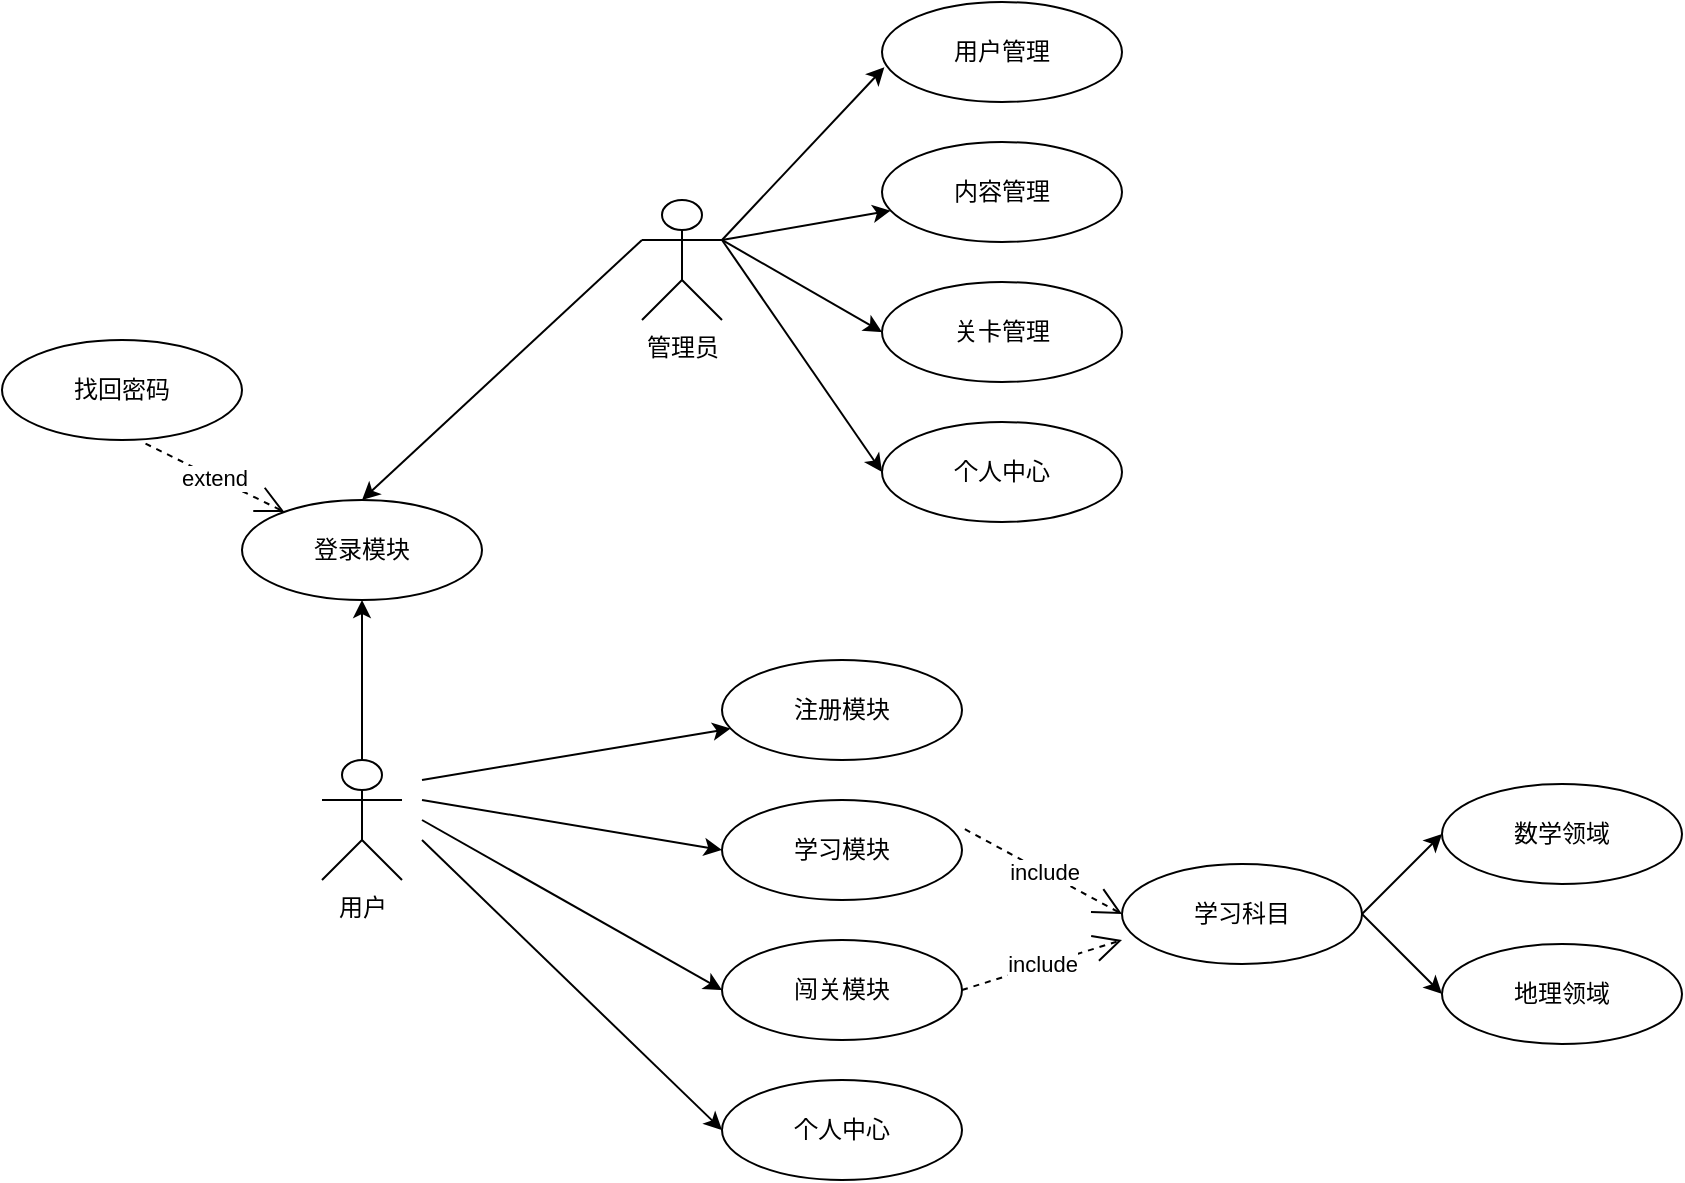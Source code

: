 <mxfile version="23.0.2" type="github" pages="3">
  <diagram name="初始用例图" id="rtrpxE1vS2OcSsSJXhOX">
    <mxGraphModel dx="1877" dy="1691" grid="1" gridSize="10" guides="1" tooltips="1" connect="1" arrows="1" fold="1" page="1" pageScale="1" pageWidth="827" pageHeight="1169" math="0" shadow="0">
      <root>
        <mxCell id="0" />
        <mxCell id="1" parent="0" />
        <mxCell id="u_ll8zvJGMFNzH4_fjb6-5" style="edgeStyle=orthogonalEdgeStyle;rounded=0;orthogonalLoop=1;jettySize=auto;html=1;exitX=0.5;exitY=0;exitDx=0;exitDy=0;exitPerimeter=0;" edge="1" parent="1" source="u_ll8zvJGMFNzH4_fjb6-1" target="u_ll8zvJGMFNzH4_fjb6-4">
          <mxGeometry relative="1" as="geometry" />
        </mxCell>
        <mxCell id="u_ll8zvJGMFNzH4_fjb6-13" style="rounded=0;orthogonalLoop=1;jettySize=auto;html=1;" edge="1" parent="1" target="u_ll8zvJGMFNzH4_fjb6-10">
          <mxGeometry relative="1" as="geometry">
            <mxPoint x="170" y="330" as="sourcePoint" />
          </mxGeometry>
        </mxCell>
        <mxCell id="u_ll8zvJGMFNzH4_fjb6-17" style="edgeStyle=none;shape=connector;rounded=0;orthogonalLoop=1;jettySize=auto;html=1;entryX=0;entryY=0.5;entryDx=0;entryDy=0;labelBackgroundColor=default;strokeColor=default;align=center;verticalAlign=middle;fontFamily=Helvetica;fontSize=11;fontColor=default;endArrow=classic;" edge="1" parent="1" target="u_ll8zvJGMFNzH4_fjb6-11">
          <mxGeometry relative="1" as="geometry">
            <mxPoint x="170" y="340" as="sourcePoint" />
          </mxGeometry>
        </mxCell>
        <mxCell id="u_ll8zvJGMFNzH4_fjb6-18" style="edgeStyle=none;shape=connector;rounded=0;orthogonalLoop=1;jettySize=auto;html=1;entryX=0;entryY=0.5;entryDx=0;entryDy=0;labelBackgroundColor=default;strokeColor=default;align=center;verticalAlign=middle;fontFamily=Helvetica;fontSize=11;fontColor=default;endArrow=classic;" edge="1" parent="1" target="u_ll8zvJGMFNzH4_fjb6-12">
          <mxGeometry relative="1" as="geometry">
            <mxPoint x="170" y="350" as="sourcePoint" />
          </mxGeometry>
        </mxCell>
        <mxCell id="u_ll8zvJGMFNzH4_fjb6-40" style="edgeStyle=none;shape=connector;rounded=0;orthogonalLoop=1;jettySize=auto;html=1;entryX=0;entryY=0.5;entryDx=0;entryDy=0;labelBackgroundColor=default;strokeColor=default;align=center;verticalAlign=middle;fontFamily=Helvetica;fontSize=11;fontColor=default;endArrow=classic;" edge="1" parent="1" target="u_ll8zvJGMFNzH4_fjb6-39">
          <mxGeometry relative="1" as="geometry">
            <mxPoint x="170" y="360" as="sourcePoint" />
          </mxGeometry>
        </mxCell>
        <mxCell id="u_ll8zvJGMFNzH4_fjb6-1" value="用户" style="shape=umlActor;verticalLabelPosition=bottom;verticalAlign=top;html=1;outlineConnect=0;" vertex="1" parent="1">
          <mxGeometry x="120" y="320" width="40" height="60" as="geometry" />
        </mxCell>
        <mxCell id="u_ll8zvJGMFNzH4_fjb6-19" style="edgeStyle=none;shape=connector;rounded=0;orthogonalLoop=1;jettySize=auto;html=1;exitX=0;exitY=0.333;exitDx=0;exitDy=0;exitPerimeter=0;entryX=0.5;entryY=0;entryDx=0;entryDy=0;labelBackgroundColor=default;strokeColor=default;align=center;verticalAlign=middle;fontFamily=Helvetica;fontSize=11;fontColor=default;endArrow=classic;" edge="1" parent="1" source="u_ll8zvJGMFNzH4_fjb6-3" target="u_ll8zvJGMFNzH4_fjb6-4">
          <mxGeometry relative="1" as="geometry" />
        </mxCell>
        <mxCell id="u_ll8zvJGMFNzH4_fjb6-24" style="edgeStyle=none;shape=connector;rounded=0;orthogonalLoop=1;jettySize=auto;html=1;exitX=1;exitY=0.333;exitDx=0;exitDy=0;exitPerimeter=0;labelBackgroundColor=default;strokeColor=default;align=center;verticalAlign=middle;fontFamily=Helvetica;fontSize=11;fontColor=default;endArrow=classic;" edge="1" parent="1" source="u_ll8zvJGMFNzH4_fjb6-3" target="u_ll8zvJGMFNzH4_fjb6-21">
          <mxGeometry relative="1" as="geometry" />
        </mxCell>
        <mxCell id="u_ll8zvJGMFNzH4_fjb6-25" style="edgeStyle=none;shape=connector;rounded=0;orthogonalLoop=1;jettySize=auto;html=1;exitX=1;exitY=0.333;exitDx=0;exitDy=0;exitPerimeter=0;entryX=0;entryY=0.5;entryDx=0;entryDy=0;labelBackgroundColor=default;strokeColor=default;align=center;verticalAlign=middle;fontFamily=Helvetica;fontSize=11;fontColor=default;endArrow=classic;" edge="1" parent="1" source="u_ll8zvJGMFNzH4_fjb6-3" target="u_ll8zvJGMFNzH4_fjb6-22">
          <mxGeometry relative="1" as="geometry" />
        </mxCell>
        <mxCell id="u_ll8zvJGMFNzH4_fjb6-42" style="edgeStyle=none;shape=connector;rounded=0;orthogonalLoop=1;jettySize=auto;html=1;exitX=1;exitY=0.333;exitDx=0;exitDy=0;exitPerimeter=0;entryX=0;entryY=0.5;entryDx=0;entryDy=0;labelBackgroundColor=default;strokeColor=default;align=center;verticalAlign=middle;fontFamily=Helvetica;fontSize=11;fontColor=default;endArrow=classic;" edge="1" parent="1" source="u_ll8zvJGMFNzH4_fjb6-3" target="u_ll8zvJGMFNzH4_fjb6-41">
          <mxGeometry relative="1" as="geometry" />
        </mxCell>
        <mxCell id="u_ll8zvJGMFNzH4_fjb6-3" value="管理员" style="shape=umlActor;verticalLabelPosition=bottom;verticalAlign=top;html=1;outlineConnect=0;" vertex="1" parent="1">
          <mxGeometry x="280" y="40" width="40" height="60" as="geometry" />
        </mxCell>
        <mxCell id="u_ll8zvJGMFNzH4_fjb6-4" value="登录模块" style="ellipse;whiteSpace=wrap;html=1;" vertex="1" parent="1">
          <mxGeometry x="80" y="190" width="120" height="50" as="geometry" />
        </mxCell>
        <mxCell id="u_ll8zvJGMFNzH4_fjb6-10" value="注册模块" style="ellipse;whiteSpace=wrap;html=1;" vertex="1" parent="1">
          <mxGeometry x="320" y="270" width="120" height="50" as="geometry" />
        </mxCell>
        <mxCell id="u_ll8zvJGMFNzH4_fjb6-11" value="学习模块" style="ellipse;whiteSpace=wrap;html=1;" vertex="1" parent="1">
          <mxGeometry x="320" y="340" width="120" height="50" as="geometry" />
        </mxCell>
        <mxCell id="u_ll8zvJGMFNzH4_fjb6-12" value="闯关模块" style="ellipse;whiteSpace=wrap;html=1;" vertex="1" parent="1">
          <mxGeometry x="320" y="410" width="120" height="50" as="geometry" />
        </mxCell>
        <mxCell id="u_ll8zvJGMFNzH4_fjb6-20" value="用户管理" style="ellipse;whiteSpace=wrap;html=1;" vertex="1" parent="1">
          <mxGeometry x="400" y="-59" width="120" height="50" as="geometry" />
        </mxCell>
        <mxCell id="u_ll8zvJGMFNzH4_fjb6-21" value="内容管理" style="ellipse;whiteSpace=wrap;html=1;" vertex="1" parent="1">
          <mxGeometry x="400" y="11" width="120" height="50" as="geometry" />
        </mxCell>
        <mxCell id="u_ll8zvJGMFNzH4_fjb6-22" value="关卡管理" style="ellipse;whiteSpace=wrap;html=1;" vertex="1" parent="1">
          <mxGeometry x="400" y="81" width="120" height="50" as="geometry" />
        </mxCell>
        <mxCell id="u_ll8zvJGMFNzH4_fjb6-23" style="edgeStyle=none;shape=connector;rounded=0;orthogonalLoop=1;jettySize=auto;html=1;exitX=1;exitY=0.333;exitDx=0;exitDy=0;exitPerimeter=0;entryX=0.01;entryY=0.652;entryDx=0;entryDy=0;entryPerimeter=0;labelBackgroundColor=default;strokeColor=default;align=center;verticalAlign=middle;fontFamily=Helvetica;fontSize=11;fontColor=default;endArrow=classic;" edge="1" parent="1" source="u_ll8zvJGMFNzH4_fjb6-3" target="u_ll8zvJGMFNzH4_fjb6-20">
          <mxGeometry relative="1" as="geometry" />
        </mxCell>
        <mxCell id="u_ll8zvJGMFNzH4_fjb6-27" value="找回密码" style="ellipse;whiteSpace=wrap;html=1;" vertex="1" parent="1">
          <mxGeometry x="-40" y="110" width="120" height="50" as="geometry" />
        </mxCell>
        <mxCell id="u_ll8zvJGMFNzH4_fjb6-28" value="extend" style="endArrow=open;endSize=12;dashed=1;html=1;rounded=0;labelBackgroundColor=default;strokeColor=default;align=center;verticalAlign=middle;fontFamily=Helvetica;fontSize=11;fontColor=default;shape=connector;exitX=0.598;exitY=1.036;exitDx=0;exitDy=0;exitPerimeter=0;" edge="1" parent="1" source="u_ll8zvJGMFNzH4_fjb6-27" target="u_ll8zvJGMFNzH4_fjb6-4">
          <mxGeometry width="160" relative="1" as="geometry">
            <mxPoint x="-100" y="210" as="sourcePoint" />
            <mxPoint x="60" y="210" as="targetPoint" />
          </mxGeometry>
        </mxCell>
        <mxCell id="u_ll8zvJGMFNzH4_fjb6-29" value="数学领域" style="ellipse;whiteSpace=wrap;html=1;" vertex="1" parent="1">
          <mxGeometry x="680" y="332" width="120" height="50" as="geometry" />
        </mxCell>
        <mxCell id="u_ll8zvJGMFNzH4_fjb6-30" value="地理领域" style="ellipse;whiteSpace=wrap;html=1;" vertex="1" parent="1">
          <mxGeometry x="680" y="412" width="120" height="50" as="geometry" />
        </mxCell>
        <mxCell id="u_ll8zvJGMFNzH4_fjb6-34" style="edgeStyle=none;shape=connector;rounded=0;orthogonalLoop=1;jettySize=auto;html=1;exitX=1;exitY=0.5;exitDx=0;exitDy=0;entryX=0;entryY=0.5;entryDx=0;entryDy=0;labelBackgroundColor=default;strokeColor=default;align=center;verticalAlign=middle;fontFamily=Helvetica;fontSize=11;fontColor=default;endArrow=classic;" edge="1" parent="1" source="u_ll8zvJGMFNzH4_fjb6-33" target="u_ll8zvJGMFNzH4_fjb6-29">
          <mxGeometry relative="1" as="geometry" />
        </mxCell>
        <mxCell id="u_ll8zvJGMFNzH4_fjb6-35" style="edgeStyle=none;shape=connector;rounded=0;orthogonalLoop=1;jettySize=auto;html=1;exitX=1;exitY=0.5;exitDx=0;exitDy=0;entryX=0;entryY=0.5;entryDx=0;entryDy=0;labelBackgroundColor=default;strokeColor=default;align=center;verticalAlign=middle;fontFamily=Helvetica;fontSize=11;fontColor=default;endArrow=classic;" edge="1" parent="1" source="u_ll8zvJGMFNzH4_fjb6-33" target="u_ll8zvJGMFNzH4_fjb6-30">
          <mxGeometry relative="1" as="geometry" />
        </mxCell>
        <mxCell id="u_ll8zvJGMFNzH4_fjb6-33" value="学习科目" style="ellipse;whiteSpace=wrap;html=1;" vertex="1" parent="1">
          <mxGeometry x="520" y="372" width="120" height="50" as="geometry" />
        </mxCell>
        <mxCell id="u_ll8zvJGMFNzH4_fjb6-36" value="include" style="endArrow=open;endSize=12;dashed=1;html=1;rounded=0;labelBackgroundColor=default;strokeColor=default;align=center;verticalAlign=middle;fontFamily=Helvetica;fontSize=11;fontColor=default;shape=connector;exitX=1.012;exitY=0.292;exitDx=0;exitDy=0;exitPerimeter=0;entryX=0;entryY=0.5;entryDx=0;entryDy=0;" edge="1" parent="1" source="u_ll8zvJGMFNzH4_fjb6-11" target="u_ll8zvJGMFNzH4_fjb6-33">
          <mxGeometry width="160" relative="1" as="geometry">
            <mxPoint x="440" y="310" as="sourcePoint" />
            <mxPoint x="600" y="310" as="targetPoint" />
          </mxGeometry>
        </mxCell>
        <mxCell id="u_ll8zvJGMFNzH4_fjb6-37" value="include" style="endArrow=open;endSize=12;dashed=1;html=1;rounded=0;labelBackgroundColor=default;strokeColor=default;align=center;verticalAlign=middle;fontFamily=Helvetica;fontSize=11;fontColor=default;shape=connector;exitX=1;exitY=0.5;exitDx=0;exitDy=0;entryX=0;entryY=0.76;entryDx=0;entryDy=0;entryPerimeter=0;" edge="1" parent="1" source="u_ll8zvJGMFNzH4_fjb6-12" target="u_ll8zvJGMFNzH4_fjb6-33">
          <mxGeometry width="160" relative="1" as="geometry">
            <mxPoint x="451" y="365" as="sourcePoint" />
            <mxPoint x="530" y="375" as="targetPoint" />
          </mxGeometry>
        </mxCell>
        <mxCell id="u_ll8zvJGMFNzH4_fjb6-39" value="个人中心" style="ellipse;whiteSpace=wrap;html=1;" vertex="1" parent="1">
          <mxGeometry x="320" y="480" width="120" height="50" as="geometry" />
        </mxCell>
        <mxCell id="u_ll8zvJGMFNzH4_fjb6-41" value="个人中心" style="ellipse;whiteSpace=wrap;html=1;" vertex="1" parent="1">
          <mxGeometry x="400" y="151" width="120" height="50" as="geometry" />
        </mxCell>
      </root>
    </mxGraphModel>
  </diagram>
  <diagram id="eqHykDmys-UFFjfP8bOT" name="类图">
    <mxGraphModel dx="1050" dy="522" grid="1" gridSize="10" guides="1" tooltips="1" connect="1" arrows="1" fold="1" page="1" pageScale="1" pageWidth="827" pageHeight="1169" math="0" shadow="0">
      <root>
        <mxCell id="0" />
        <mxCell id="1" parent="0" />
      </root>
    </mxGraphModel>
  </diagram>
  <diagram id="ybNSmg4T-SygosNoJf3h" name="基本场景顺序图">
    <mxGraphModel dx="1050" dy="522" grid="1" gridSize="10" guides="1" tooltips="1" connect="1" arrows="1" fold="1" page="1" pageScale="1" pageWidth="827" pageHeight="1169" math="0" shadow="0">
      <root>
        <mxCell id="0" />
        <mxCell id="1" parent="0" />
      </root>
    </mxGraphModel>
  </diagram>
</mxfile>
